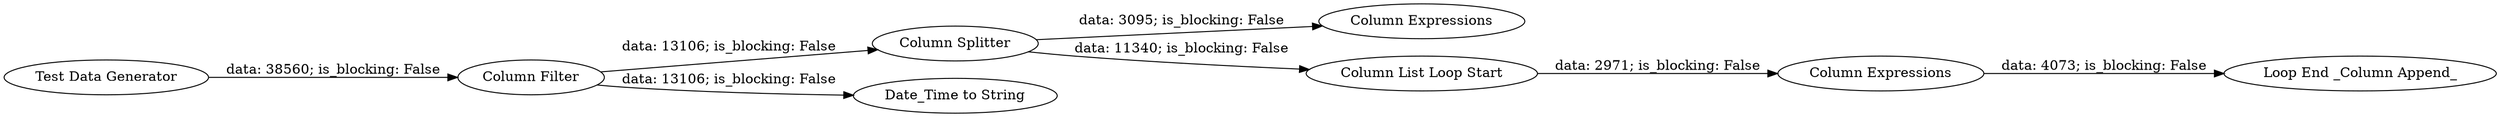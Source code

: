 digraph {
	"8186673297322913360_1633" [label="Column Splitter"]
	"8186673297322913360_1634" [label="Loop End _Column Append_"]
	"8186673297322913360_1559" [label="Column Filter"]
	"8186673297322913360_1595" [label="Date_Time to String"]
	"8186673297322913360_1635" [label="Column Expressions"]
	"8186673297322913360_1558" [label="Test Data Generator"]
	"8186673297322913360_1632" [label="Column List Loop Start"]
	"8186673297322913360_1631" [label="Column Expressions"]
	"8186673297322913360_1559" -> "8186673297322913360_1633" [label="data: 13106; is_blocking: False"]
	"8186673297322913360_1559" -> "8186673297322913360_1595" [label="data: 13106; is_blocking: False"]
	"8186673297322913360_1633" -> "8186673297322913360_1632" [label="data: 11340; is_blocking: False"]
	"8186673297322913360_1633" -> "8186673297322913360_1635" [label="data: 3095; is_blocking: False"]
	"8186673297322913360_1632" -> "8186673297322913360_1631" [label="data: 2971; is_blocking: False"]
	"8186673297322913360_1558" -> "8186673297322913360_1559" [label="data: 38560; is_blocking: False"]
	"8186673297322913360_1631" -> "8186673297322913360_1634" [label="data: 4073; is_blocking: False"]
	rankdir=LR
}
